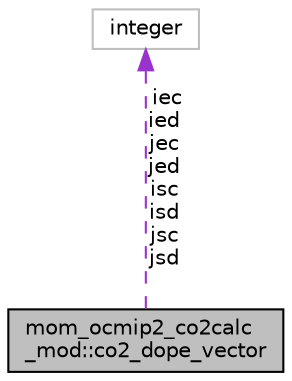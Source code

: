 digraph "mom_ocmip2_co2calc_mod::co2_dope_vector"
{
 // INTERACTIVE_SVG=YES
  edge [fontname="Helvetica",fontsize="10",labelfontname="Helvetica",labelfontsize="10"];
  node [fontname="Helvetica",fontsize="10",shape=record];
  Node1 [label="mom_ocmip2_co2calc\l_mod::co2_dope_vector",height=0.2,width=0.4,color="black", fillcolor="grey75", style="filled", fontcolor="black"];
  Node2 -> Node1 [dir="back",color="darkorchid3",fontsize="10",style="dashed",label=" iec\nied\njec\njed\nisc\nisd\njsc\njsd" ,fontname="Helvetica"];
  Node2 [label="integer",height=0.2,width=0.4,color="grey75", fillcolor="white", style="filled"];
}
